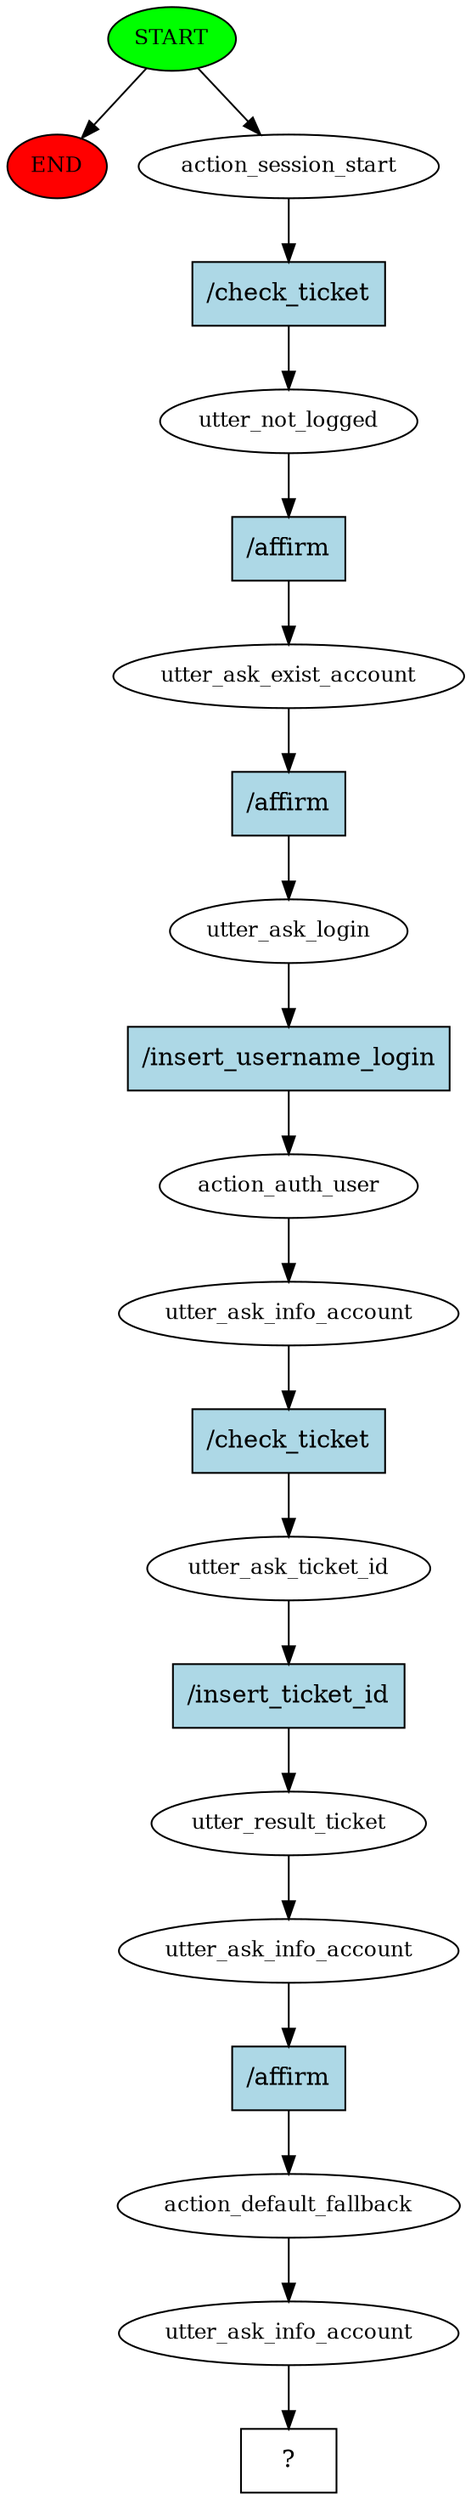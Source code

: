 digraph  {
0 [class="start active", fillcolor=green, fontsize=12, label=START, style=filled];
"-1" [class=end, fillcolor=red, fontsize=12, label=END, style=filled];
1 [class=active, fontsize=12, label=action_session_start];
2 [class=active, fontsize=12, label=utter_not_logged];
3 [class=active, fontsize=12, label=utter_ask_exist_account];
4 [class=active, fontsize=12, label=utter_ask_login];
5 [class=active, fontsize=12, label=action_auth_user];
6 [class=active, fontsize=12, label=utter_ask_info_account];
7 [class=active, fontsize=12, label=utter_ask_ticket_id];
8 [class=active, fontsize=12, label=utter_result_ticket];
9 [class=active, fontsize=12, label=utter_ask_info_account];
10 [class=active, fontsize=12, label=action_default_fallback];
11 [class=active, fontsize=12, label=utter_ask_info_account];
12 [class="intent dashed active", label="  ?  ", shape=rect];
13 [class="intent active", fillcolor=lightblue, label="/check_ticket", shape=rect, style=filled];
14 [class="intent active", fillcolor=lightblue, label="/affirm", shape=rect, style=filled];
15 [class="intent active", fillcolor=lightblue, label="/affirm", shape=rect, style=filled];
16 [class="intent active", fillcolor=lightblue, label="/insert_username_login", shape=rect, style=filled];
17 [class="intent active", fillcolor=lightblue, label="/check_ticket", shape=rect, style=filled];
18 [class="intent active", fillcolor=lightblue, label="/insert_ticket_id", shape=rect, style=filled];
19 [class="intent active", fillcolor=lightblue, label="/affirm", shape=rect, style=filled];
0 -> "-1"  [class="", key=NONE, label=""];
0 -> 1  [class=active, key=NONE, label=""];
1 -> 13  [class=active, key=0];
2 -> 14  [class=active, key=0];
3 -> 15  [class=active, key=0];
4 -> 16  [class=active, key=0];
5 -> 6  [class=active, key=NONE, label=""];
6 -> 17  [class=active, key=0];
7 -> 18  [class=active, key=0];
8 -> 9  [class=active, key=NONE, label=""];
9 -> 19  [class=active, key=0];
10 -> 11  [class=active, key=NONE, label=""];
11 -> 12  [class=active, key=NONE, label=""];
13 -> 2  [class=active, key=0];
14 -> 3  [class=active, key=0];
15 -> 4  [class=active, key=0];
16 -> 5  [class=active, key=0];
17 -> 7  [class=active, key=0];
18 -> 8  [class=active, key=0];
19 -> 10  [class=active, key=0];
}
